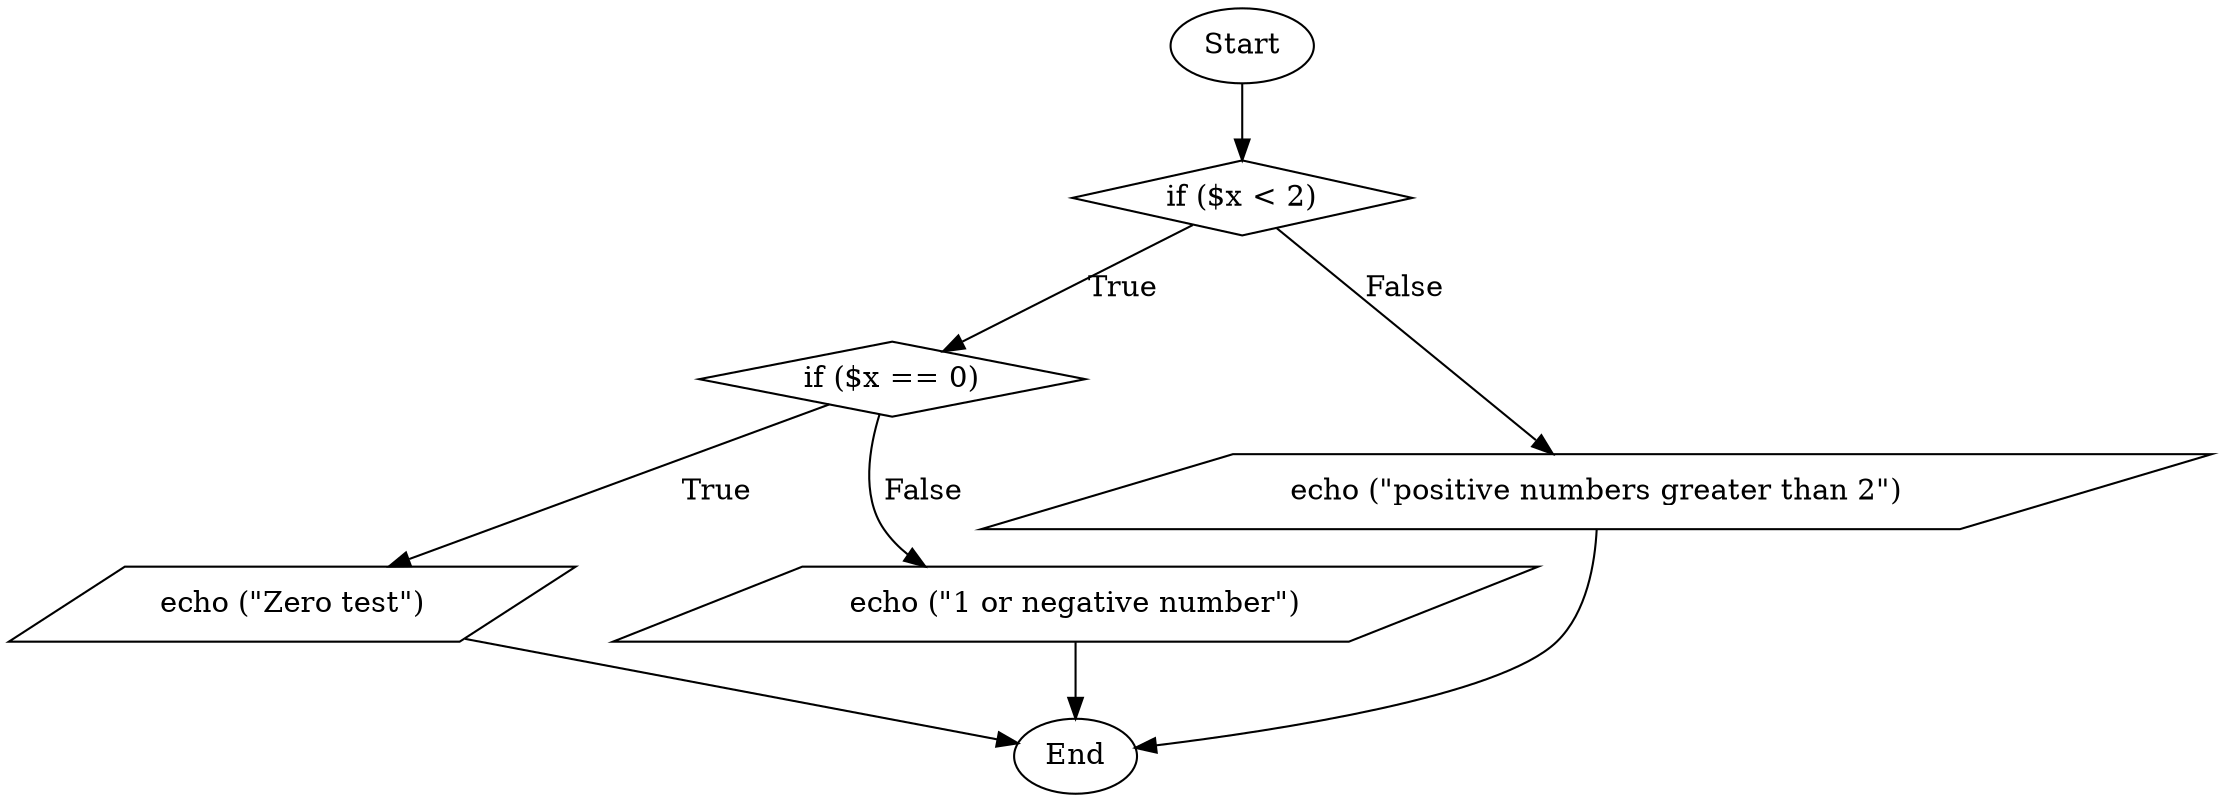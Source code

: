 strict digraph "" {
	graph [rankdir=TB];
	node [shape=rectangle];
	Start	 [shape=ellipse];
	"if ($x < 2)"	 [shape=diamond];
	Start -> "if ($x < 2)";
	"if ($x == 0)"	 [shape=diamond];
	"if ($x < 2)" -> "if ($x == 0)"	 [label=True];
	"echo (\"positive numbers greater than 2\")"	 [shape=parallelogram];
	"if ($x < 2)" -> "echo (\"positive numbers greater than 2\")"	 [label=False];
	"echo (\"Zero test\")"	 [shape=parallelogram];
	"if ($x == 0)" -> "echo (\"Zero test\")"	 [label=True];
	"echo (\"1 or negative number\")"	 [shape=parallelogram];
	"if ($x == 0)" -> "echo (\"1 or negative number\")"	 [label=False];
	End	 [shape=ellipse];
	"echo (\"positive numbers greater than 2\")" -> End;
	"echo (\"Zero test\")" -> End;
	"echo (\"1 or negative number\")" -> End;
}
